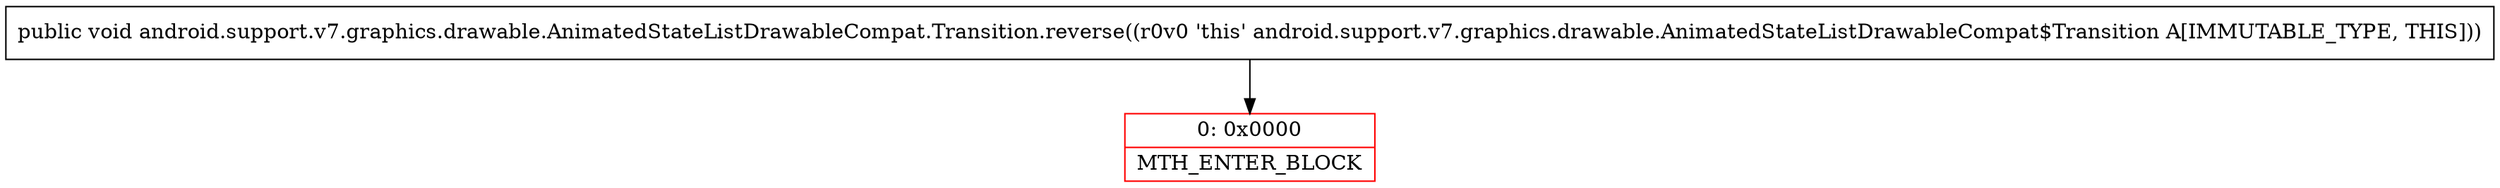 digraph "CFG forandroid.support.v7.graphics.drawable.AnimatedStateListDrawableCompat.Transition.reverse()V" {
subgraph cluster_Region_427272268 {
label = "R(0)";
node [shape=record,color=blue];
}
Node_0 [shape=record,color=red,label="{0\:\ 0x0000|MTH_ENTER_BLOCK\l}"];
MethodNode[shape=record,label="{public void android.support.v7.graphics.drawable.AnimatedStateListDrawableCompat.Transition.reverse((r0v0 'this' android.support.v7.graphics.drawable.AnimatedStateListDrawableCompat$Transition A[IMMUTABLE_TYPE, THIS])) }"];
MethodNode -> Node_0;
}

